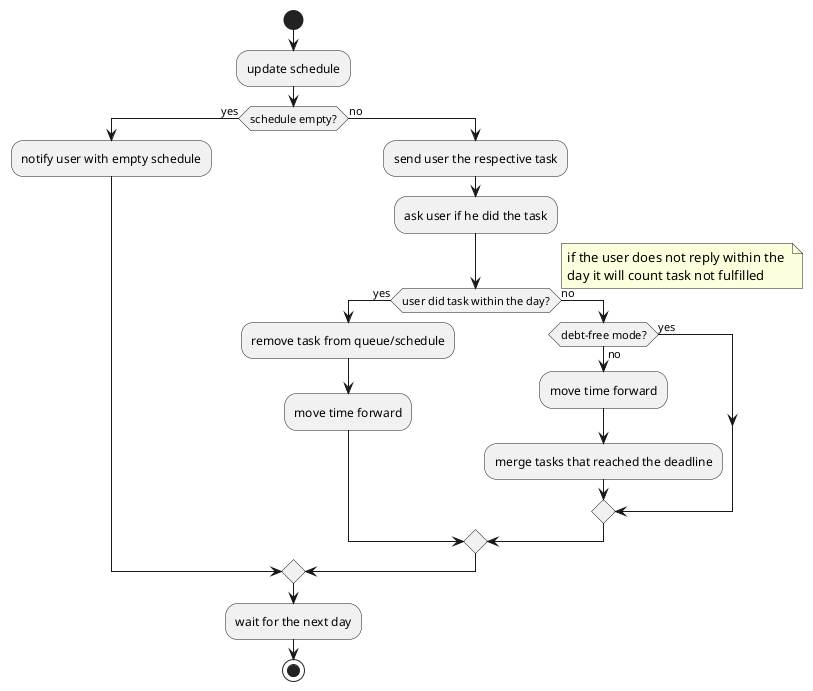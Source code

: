 @startuml daily workflow
start
:update schedule;

if (schedule empty?) then (yes)
  :notify user with empty schedule;
else (no)
  :send user the respective task;
  :ask user if he did the task;

  if (user did task within the day?) then (yes)
    note right 
    if the user does not reply within the 
    day it will count task not fulfilled
    end note
    :remove task from queue/schedule;
    :move time forward;
  else (no)
  
    if (debt-free mode?) then (yes)
    else (no)
      :move time forward;
      :merge tasks that reached the deadline;
    endif

  endif

endif
:wait for the next day;
stop
@enduml